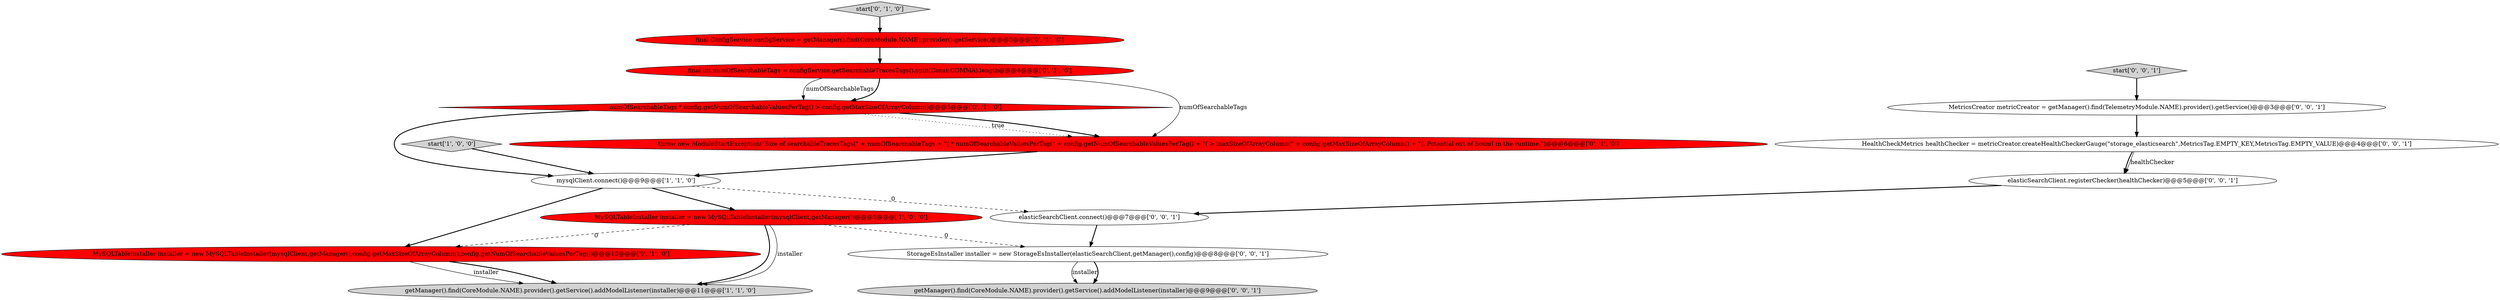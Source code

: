 digraph {
4 [style = filled, label = "final ConfigService configService = getManager().find(CoreModule.NAME).provider().getService()@@@3@@@['0', '1', '0']", fillcolor = red, shape = ellipse image = "AAA1AAABBB2BBB"];
7 [style = filled, label = "numOfSearchableTags * config.getNumOfSearchableValuesPerTag() > config.getMaxSizeOfArrayColumn()@@@5@@@['0', '1', '0']", fillcolor = red, shape = diamond image = "AAA1AAABBB2BBB"];
6 [style = filled, label = "final int numOfSearchableTags = configService.getSearchableTracesTags().split(Const.COMMA).length@@@4@@@['0', '1', '0']", fillcolor = red, shape = ellipse image = "AAA1AAABBB2BBB"];
9 [style = filled, label = "MySQLTableInstaller installer = new MySQLTableInstaller(mysqlClient,getManager(),config.getMaxSizeOfArrayColumn(),config.getNumOfSearchableValuesPerTag())@@@10@@@['0', '1', '0']", fillcolor = red, shape = ellipse image = "AAA1AAABBB2BBB"];
11 [style = filled, label = "getManager().find(CoreModule.NAME).provider().getService().addModelListener(installer)@@@9@@@['0', '0', '1']", fillcolor = lightgray, shape = ellipse image = "AAA0AAABBB3BBB"];
12 [style = filled, label = "MetricsCreator metricCreator = getManager().find(TelemetryModule.NAME).provider().getService()@@@3@@@['0', '0', '1']", fillcolor = white, shape = ellipse image = "AAA0AAABBB3BBB"];
10 [style = filled, label = "elasticSearchClient.connect()@@@7@@@['0', '0', '1']", fillcolor = white, shape = ellipse image = "AAA0AAABBB3BBB"];
2 [style = filled, label = "start['1', '0', '0']", fillcolor = lightgray, shape = diamond image = "AAA0AAABBB1BBB"];
1 [style = filled, label = "getManager().find(CoreModule.NAME).provider().getService().addModelListener(installer)@@@11@@@['1', '1', '0']", fillcolor = lightgray, shape = ellipse image = "AAA0AAABBB1BBB"];
13 [style = filled, label = "elasticSearchClient.registerChecker(healthChecker)@@@5@@@['0', '0', '1']", fillcolor = white, shape = ellipse image = "AAA0AAABBB3BBB"];
14 [style = filled, label = "StorageEsInstaller installer = new StorageEsInstaller(elasticSearchClient,getManager(),config)@@@8@@@['0', '0', '1']", fillcolor = white, shape = ellipse image = "AAA0AAABBB3BBB"];
15 [style = filled, label = "start['0', '0', '1']", fillcolor = lightgray, shape = diamond image = "AAA0AAABBB3BBB"];
3 [style = filled, label = "MySQLTableInstaller installer = new MySQLTableInstaller(mysqlClient,getManager())@@@5@@@['1', '0', '0']", fillcolor = red, shape = ellipse image = "AAA1AAABBB1BBB"];
16 [style = filled, label = "HealthCheckMetrics healthChecker = metricCreator.createHealthCheckerGauge(\"storage_elasticsearch\",MetricsTag.EMPTY_KEY,MetricsTag.EMPTY_VALUE)@@@4@@@['0', '0', '1']", fillcolor = white, shape = ellipse image = "AAA0AAABBB3BBB"];
5 [style = filled, label = "throw new ModuleStartException(\"Size of searchableTracesTags(\" + numOfSearchableTags + \"( * numOfSearchableValuesPerTag(\" + config.getNumOfSearchableValuesPerTag() + \"( > maxSizeOfArrayColumn(\" + config.getMaxSizeOfArrayColumn() + \"(. Potential out of bound in the runtime.\")@@@6@@@['0', '1', '0']", fillcolor = red, shape = ellipse image = "AAA1AAABBB2BBB"];
0 [style = filled, label = "mysqlClient.connect()@@@9@@@['1', '1', '0']", fillcolor = white, shape = ellipse image = "AAA0AAABBB1BBB"];
8 [style = filled, label = "start['0', '1', '0']", fillcolor = lightgray, shape = diamond image = "AAA0AAABBB2BBB"];
0->3 [style = bold, label=""];
13->10 [style = bold, label=""];
0->9 [style = bold, label=""];
16->13 [style = bold, label=""];
3->1 [style = bold, label=""];
3->1 [style = solid, label="installer"];
10->14 [style = bold, label=""];
4->6 [style = bold, label=""];
9->1 [style = solid, label="installer"];
16->13 [style = solid, label="healthChecker"];
7->0 [style = bold, label=""];
12->16 [style = bold, label=""];
6->7 [style = solid, label="numOfSearchableTags"];
0->10 [style = dashed, label="0"];
7->5 [style = dotted, label="true"];
7->5 [style = bold, label=""];
2->0 [style = bold, label=""];
5->0 [style = bold, label=""];
3->9 [style = dashed, label="0"];
14->11 [style = solid, label="installer"];
6->5 [style = solid, label="numOfSearchableTags"];
15->12 [style = bold, label=""];
8->4 [style = bold, label=""];
3->14 [style = dashed, label="0"];
6->7 [style = bold, label=""];
9->1 [style = bold, label=""];
14->11 [style = bold, label=""];
}
